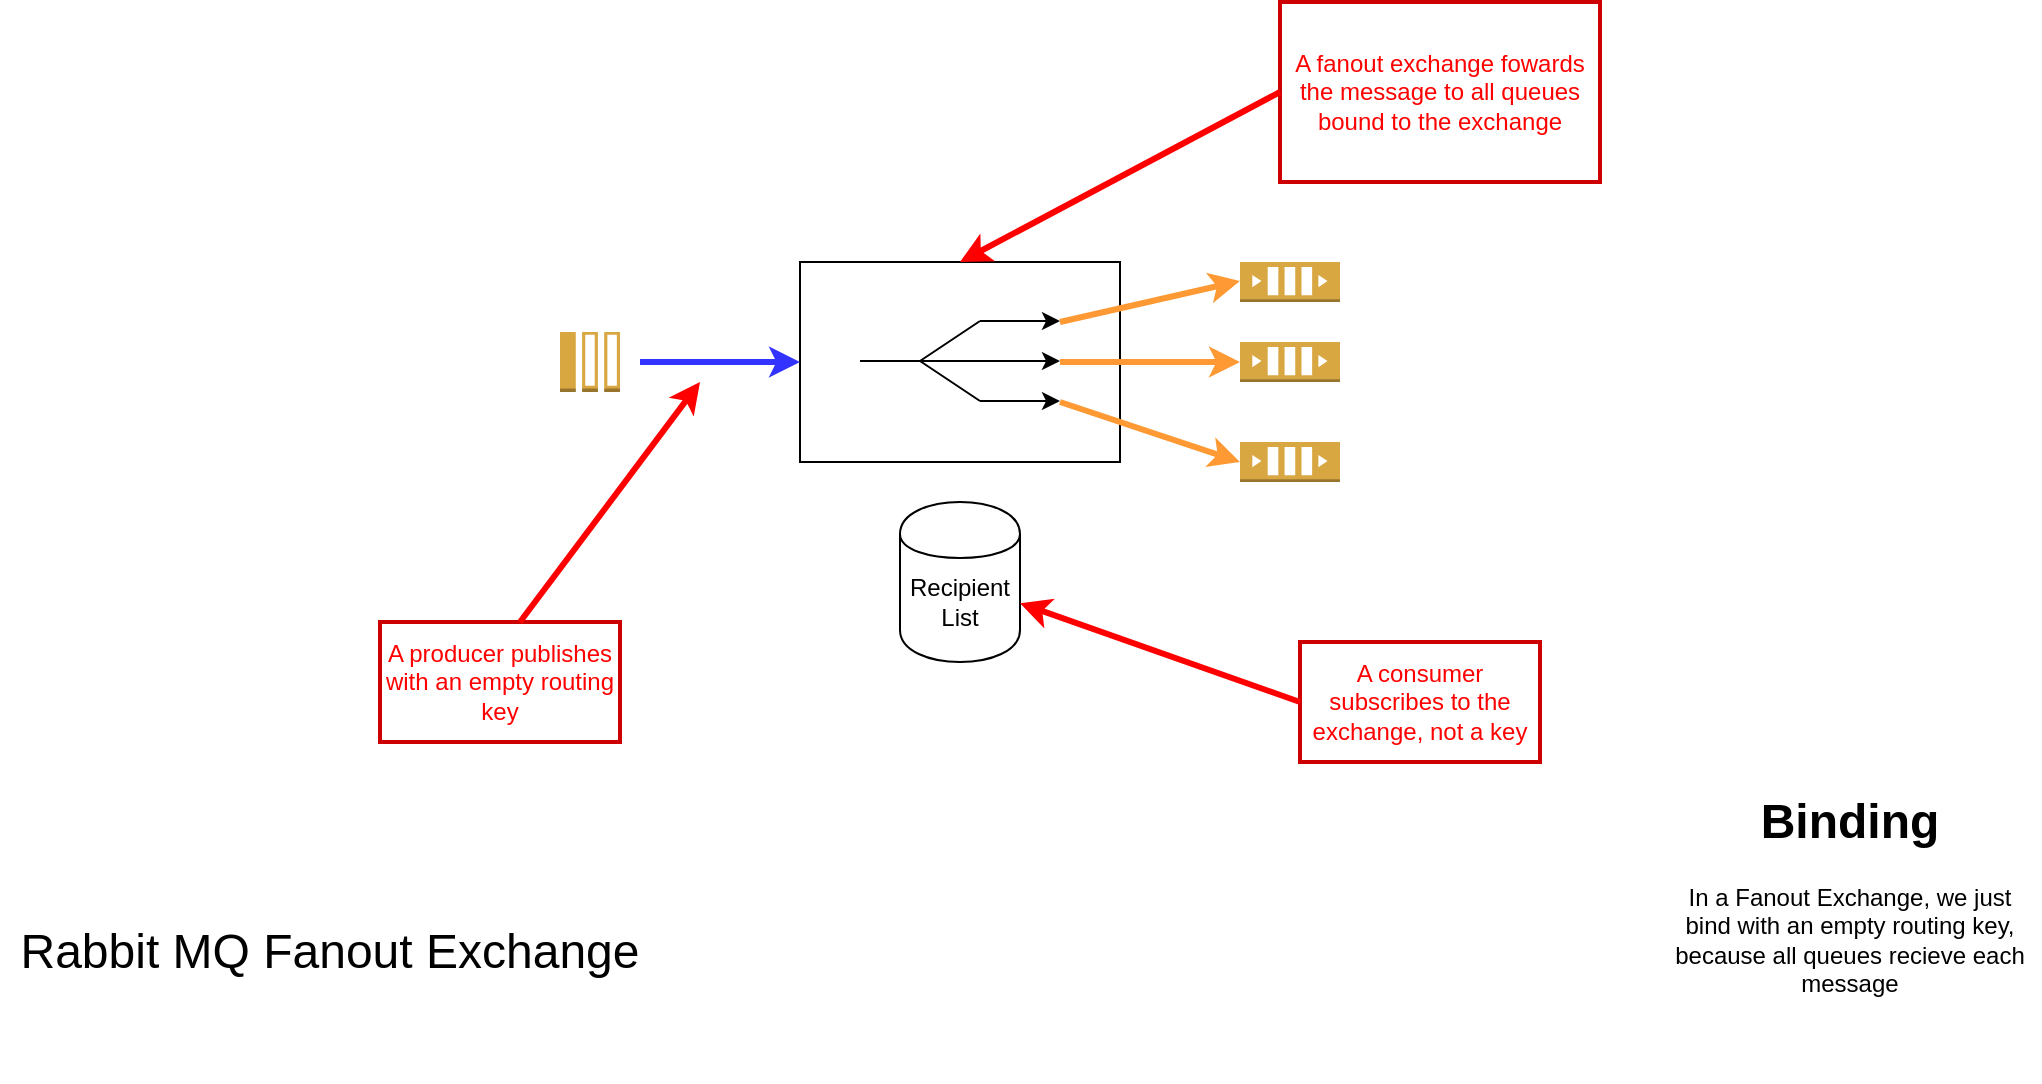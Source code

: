 <mxfile version="13.0.3" type="device"><diagram id="tsO8Nc9V5AiV2zkZjRJd" name="Page-1"><mxGraphModel dx="1290" dy="864" grid="1" gridSize="10" guides="1" tooltips="1" connect="1" arrows="1" fold="1" page="1" pageScale="1" pageWidth="1169" pageHeight="827" math="0" shadow="0"><root><mxCell id="0"/><mxCell id="1" parent="0"/><mxCell id="amccXzPAaUp2grXkiEIp-2" value="" style="rounded=0;whiteSpace=wrap;html=1;" parent="1" vertex="1"><mxGeometry x="475" y="274" width="160" height="100" as="geometry"/></mxCell><mxCell id="amccXzPAaUp2grXkiEIp-4" value="" style="endArrow=none;html=1;" parent="1" edge="1"><mxGeometry width="50" height="50" relative="1" as="geometry"><mxPoint x="505" y="323.5" as="sourcePoint"/><mxPoint x="535" y="323.5" as="targetPoint"/></mxGeometry></mxCell><mxCell id="amccXzPAaUp2grXkiEIp-5" value="" style="endArrow=none;html=1;" parent="1" edge="1"><mxGeometry width="50" height="50" relative="1" as="geometry"><mxPoint x="535" y="323.5" as="sourcePoint"/><mxPoint x="565" y="303.5" as="targetPoint"/></mxGeometry></mxCell><mxCell id="amccXzPAaUp2grXkiEIp-7" value="" style="endArrow=none;html=1;" parent="1" edge="1"><mxGeometry width="50" height="50" relative="1" as="geometry"><mxPoint x="535" y="323.5" as="sourcePoint"/><mxPoint x="565" y="323.5" as="targetPoint"/></mxGeometry></mxCell><mxCell id="amccXzPAaUp2grXkiEIp-8" value="" style="endArrow=none;html=1;" parent="1" edge="1"><mxGeometry width="50" height="50" relative="1" as="geometry"><mxPoint x="565" y="343.5" as="sourcePoint"/><mxPoint x="535" y="323.5" as="targetPoint"/></mxGeometry></mxCell><mxCell id="amccXzPAaUp2grXkiEIp-10" value="" style="endArrow=classic;html=1;" parent="1" edge="1"><mxGeometry width="50" height="50" relative="1" as="geometry"><mxPoint x="565" y="303.5" as="sourcePoint"/><mxPoint x="605" y="303.5" as="targetPoint"/></mxGeometry></mxCell><mxCell id="amccXzPAaUp2grXkiEIp-11" value="" style="endArrow=classic;html=1;" parent="1" edge="1"><mxGeometry width="50" height="50" relative="1" as="geometry"><mxPoint x="565" y="323.5" as="sourcePoint"/><mxPoint x="605" y="323.5" as="targetPoint"/></mxGeometry></mxCell><mxCell id="amccXzPAaUp2grXkiEIp-12" value="" style="endArrow=classic;html=1;" parent="1" edge="1"><mxGeometry width="50" height="50" relative="1" as="geometry"><mxPoint x="565" y="343.5" as="sourcePoint"/><mxPoint x="605" y="343.5" as="targetPoint"/></mxGeometry></mxCell><mxCell id="amccXzPAaUp2grXkiEIp-13" value="" style="shape=cylinder;whiteSpace=wrap;html=1;boundedLbl=1;backgroundOutline=1;" parent="1" vertex="1"><mxGeometry x="525" y="394" width="60" height="80" as="geometry"/></mxCell><mxCell id="amccXzPAaUp2grXkiEIp-15" value="" style="outlineConnect=0;dashed=0;verticalLabelPosition=bottom;verticalAlign=top;align=center;html=1;shape=mxgraph.aws3.queue;fillColor=#D9A741;gradientColor=none;" parent="1" vertex="1"><mxGeometry x="695" y="274" width="50" height="20" as="geometry"/></mxCell><mxCell id="amccXzPAaUp2grXkiEIp-18" value="" style="outlineConnect=0;dashed=0;verticalLabelPosition=bottom;verticalAlign=top;align=center;html=1;shape=mxgraph.aws3.queue;fillColor=#D9A741;gradientColor=none;" parent="1" vertex="1"><mxGeometry x="695" y="314" width="50" height="20" as="geometry"/></mxCell><mxCell id="amccXzPAaUp2grXkiEIp-19" value="" style="outlineConnect=0;dashed=0;verticalLabelPosition=bottom;verticalAlign=top;align=center;html=1;shape=mxgraph.aws3.queue;fillColor=#D9A741;gradientColor=none;" parent="1" vertex="1"><mxGeometry x="695" y="364" width="50" height="20" as="geometry"/></mxCell><mxCell id="amccXzPAaUp2grXkiEIp-22" value="" style="outlineConnect=0;dashed=0;verticalLabelPosition=bottom;verticalAlign=top;align=center;html=1;shape=mxgraph.aws3.message;fillColor=#D9A741;gradientColor=none;" parent="1" vertex="1"><mxGeometry x="355" y="309" width="30" height="30" as="geometry"/></mxCell><mxCell id="amccXzPAaUp2grXkiEIp-23" value="" style="endArrow=classic;html=1;entryX=0;entryY=0.5;entryDx=0;entryDy=0;strokeColor=#3333FF;strokeWidth=3;" parent="1" target="amccXzPAaUp2grXkiEIp-2" edge="1"><mxGeometry width="50" height="50" relative="1" as="geometry"><mxPoint x="395" y="324" as="sourcePoint"/><mxPoint x="445" y="274" as="targetPoint"/></mxGeometry></mxCell><mxCell id="amccXzPAaUp2grXkiEIp-25" value="" style="endArrow=classic;html=1;entryX=0;entryY=0.5;entryDx=0;entryDy=0;strokeColor=#FF9933;strokeWidth=3;" parent="1" edge="1"><mxGeometry width="50" height="50" relative="1" as="geometry"><mxPoint x="605" y="304" as="sourcePoint"/><mxPoint x="695" y="283.5" as="targetPoint"/></mxGeometry></mxCell><mxCell id="amccXzPAaUp2grXkiEIp-26" value="" style="endArrow=classic;html=1;entryX=0;entryY=0.5;entryDx=0;entryDy=0;strokeColor=#FF9933;strokeWidth=3;entryPerimeter=0;" parent="1" target="amccXzPAaUp2grXkiEIp-18" edge="1"><mxGeometry width="50" height="50" relative="1" as="geometry"><mxPoint x="605" y="324" as="sourcePoint"/><mxPoint x="695" y="303.5" as="targetPoint"/></mxGeometry></mxCell><mxCell id="amccXzPAaUp2grXkiEIp-28" value="" style="endArrow=classic;html=1;entryX=0;entryY=0.5;entryDx=0;entryDy=0;strokeColor=#FF9933;strokeWidth=3;entryPerimeter=0;" parent="1" target="amccXzPAaUp2grXkiEIp-19" edge="1"><mxGeometry width="50" height="50" relative="1" as="geometry"><mxPoint x="605" y="344" as="sourcePoint"/><mxPoint x="725" y="313.5" as="targetPoint"/></mxGeometry></mxCell><mxCell id="amccXzPAaUp2grXkiEIp-29" value="Recipient List" style="text;html=1;strokeColor=none;fillColor=none;align=center;verticalAlign=middle;whiteSpace=wrap;rounded=0;" parent="1" vertex="1"><mxGeometry x="535" y="434" width="40" height="20" as="geometry"/></mxCell><mxCell id="amccXzPAaUp2grXkiEIp-32" value="&lt;font style=&quot;font-size: 24px&quot;&gt;Rabbit MQ Fanout Exchange&lt;/font&gt;" style="text;html=1;strokeColor=none;fillColor=none;align=center;verticalAlign=middle;whiteSpace=wrap;rounded=0;" parent="1" vertex="1"><mxGeometry x="75" y="554" width="330" height="130" as="geometry"/></mxCell><mxCell id="amccXzPAaUp2grXkiEIp-36" value="&lt;font color=&quot;#ff0000&quot;&gt;A consumer subscribes to the exchange, not a key&lt;/font&gt;" style="rounded=0;whiteSpace=wrap;html=1;strokeColor=#CC0000;strokeWidth=2;" parent="1" vertex="1"><mxGeometry x="725" y="464" width="120" height="60" as="geometry"/></mxCell><mxCell id="amccXzPAaUp2grXkiEIp-37" value="" style="endArrow=classic;html=1;strokeColor=#FF0000;strokeWidth=3;exitX=0;exitY=0.5;exitDx=0;exitDy=0;" parent="1" source="amccXzPAaUp2grXkiEIp-36" target="amccXzPAaUp2grXkiEIp-13" edge="1"><mxGeometry width="50" height="50" relative="1" as="geometry"><mxPoint x="725" y="464" as="sourcePoint"/><mxPoint x="775" y="414" as="targetPoint"/></mxGeometry></mxCell><mxCell id="amccXzPAaUp2grXkiEIp-38" value="&lt;font color=&quot;#ff0000&quot;&gt;A producer publishes with an empty routing key&lt;/font&gt;" style="rounded=0;whiteSpace=wrap;html=1;strokeColor=#CC0000;strokeWidth=2;" parent="1" vertex="1"><mxGeometry x="265" y="454" width="120" height="60" as="geometry"/></mxCell><mxCell id="amccXzPAaUp2grXkiEIp-39" value="" style="endArrow=classic;html=1;strokeColor=#FF0000;strokeWidth=3;exitX=0;exitY=0.5;exitDx=0;exitDy=0;" parent="1" edge="1"><mxGeometry width="50" height="50" relative="1" as="geometry"><mxPoint x="335" y="454" as="sourcePoint"/><mxPoint x="425" y="334" as="targetPoint"/></mxGeometry></mxCell><mxCell id="amccXzPAaUp2grXkiEIp-40" value="&lt;font color=&quot;#ff0000&quot;&gt;A fanout exchange fowards the message to all queues bound to the exchange&lt;/font&gt;" style="rounded=0;whiteSpace=wrap;html=1;strokeColor=#CC0000;strokeWidth=2;" parent="1" vertex="1"><mxGeometry x="715" y="144" width="160" height="90" as="geometry"/></mxCell><mxCell id="amccXzPAaUp2grXkiEIp-41" value="" style="endArrow=classic;html=1;strokeColor=#FF0000;strokeWidth=3;exitX=0;exitY=0.5;exitDx=0;exitDy=0;" parent="1" source="amccXzPAaUp2grXkiEIp-40" edge="1"><mxGeometry width="50" height="50" relative="1" as="geometry"><mxPoint x="345" y="464" as="sourcePoint"/><mxPoint x="555" y="274" as="targetPoint"/></mxGeometry></mxCell><mxCell id="SD5S--JIiBxyQJr4fG3M-1" value="&lt;h1&gt;Binding&lt;/h1&gt;&lt;p&gt;In a Fanout Exchange, we just bind with an empty routing key, because all queues recieve each message&lt;/p&gt;" style="text;html=1;strokeColor=none;fillColor=none;spacing=5;spacingTop=-20;whiteSpace=wrap;overflow=hidden;rounded=0;align=center;" parent="1" vertex="1"><mxGeometry x="905" y="534" width="190" height="120" as="geometry"/></mxCell></root></mxGraphModel></diagram></mxfile>